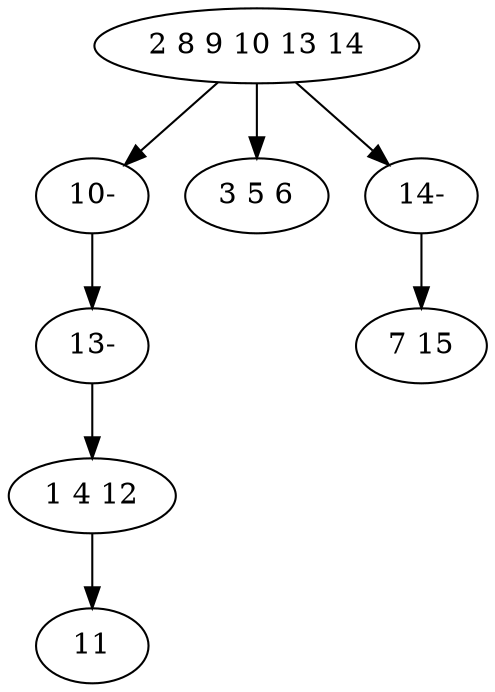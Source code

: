 digraph true_tree {
	"0" -> "5"
	"1" -> "2"
	"0" -> "3"
	"0" -> "6"
	"5" -> "7"
	"6" -> "4"
	"7" -> "1"
	"0" [label="2 8 9 10 13 14"];
	"1" [label="1 4 12"];
	"2" [label="11"];
	"3" [label="3 5 6"];
	"4" [label="7 15"];
	"5" [label="10-"];
	"6" [label="14-"];
	"7" [label="13-"];
}
